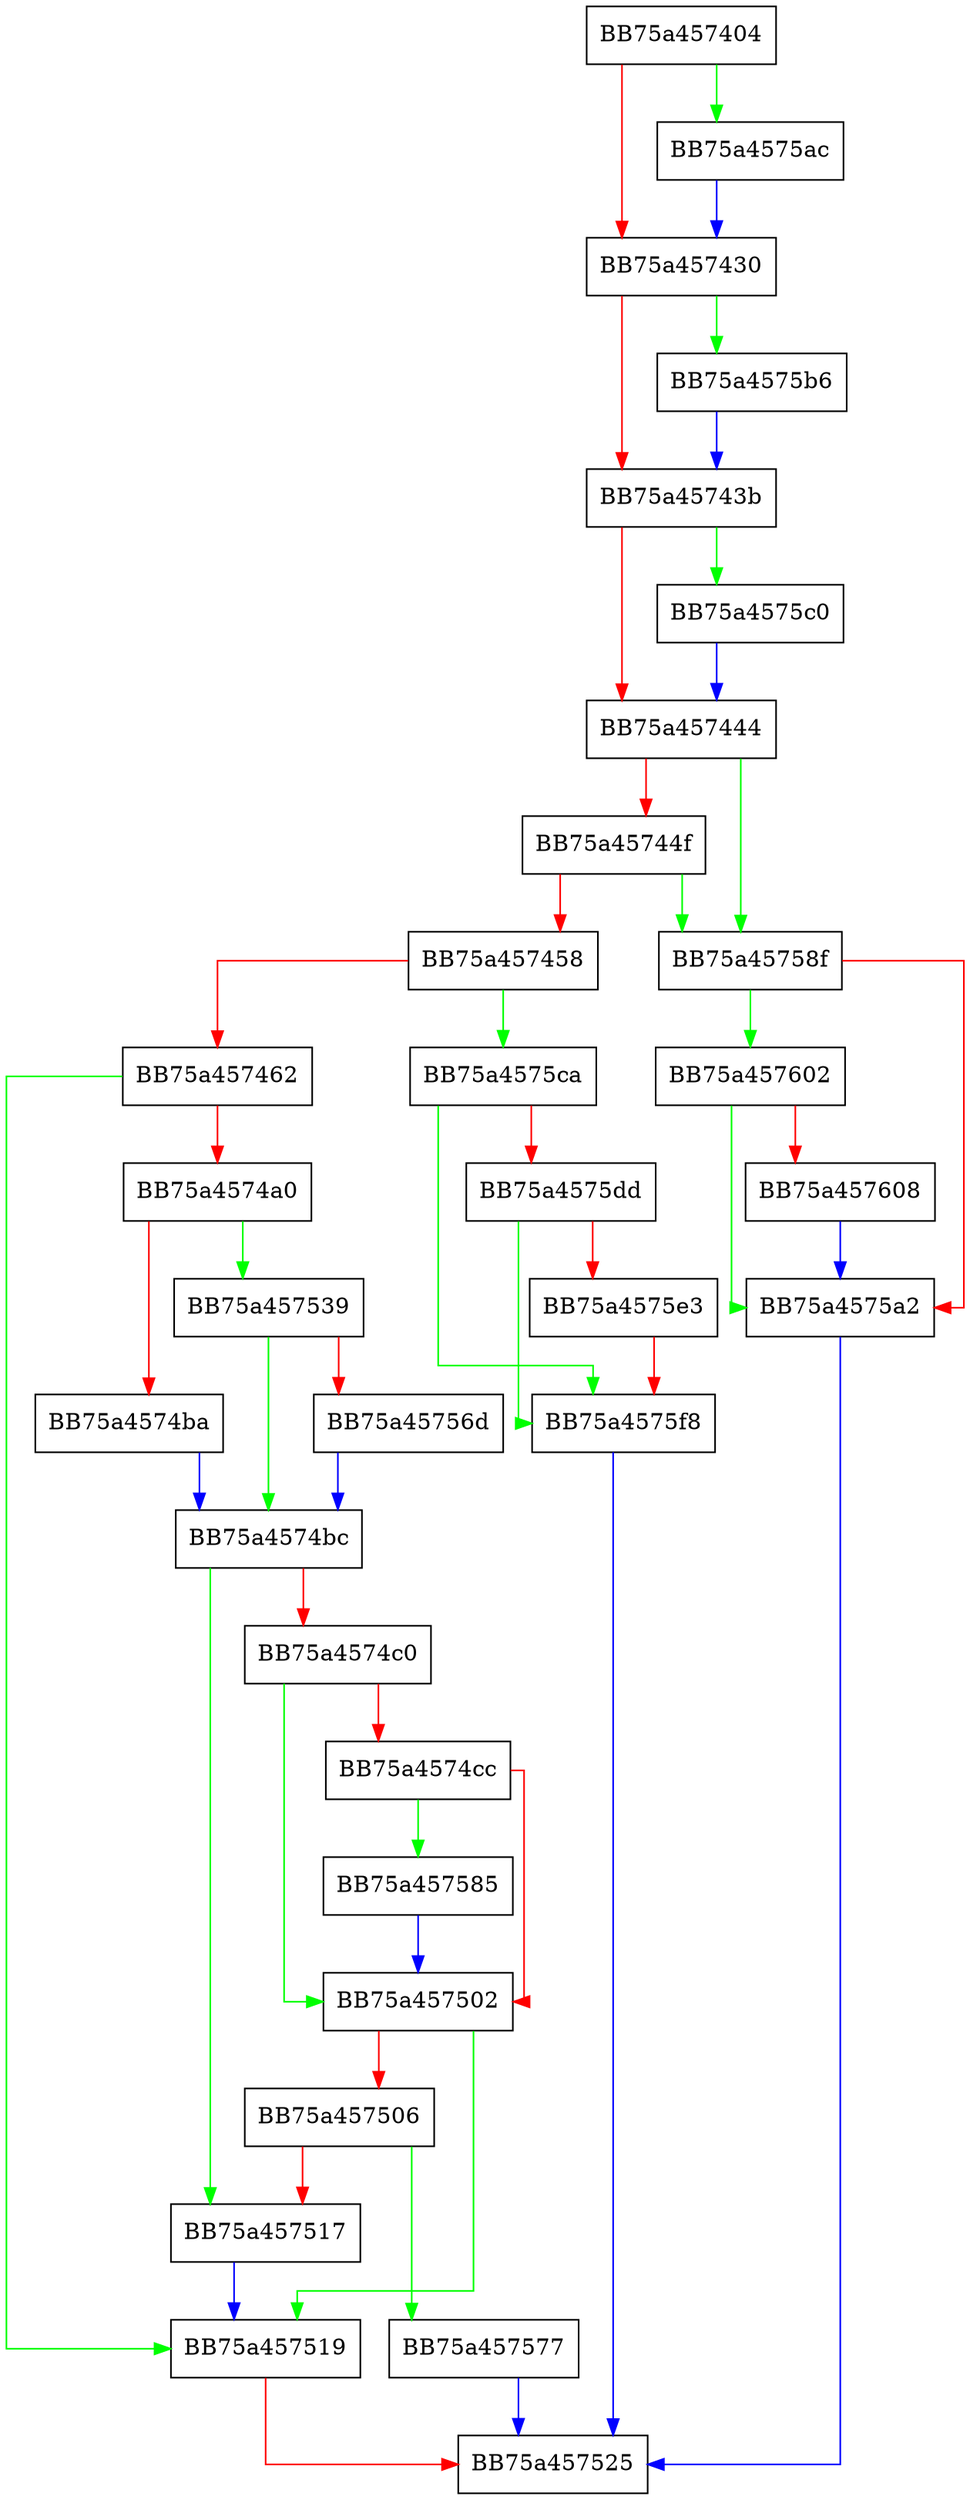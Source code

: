 digraph ObjectExists {
  node [shape="box"];
  graph [splines=ortho];
  BB75a457404 -> BB75a4575ac [color="green"];
  BB75a457404 -> BB75a457430 [color="red"];
  BB75a457430 -> BB75a4575b6 [color="green"];
  BB75a457430 -> BB75a45743b [color="red"];
  BB75a45743b -> BB75a4575c0 [color="green"];
  BB75a45743b -> BB75a457444 [color="red"];
  BB75a457444 -> BB75a45758f [color="green"];
  BB75a457444 -> BB75a45744f [color="red"];
  BB75a45744f -> BB75a45758f [color="green"];
  BB75a45744f -> BB75a457458 [color="red"];
  BB75a457458 -> BB75a4575ca [color="green"];
  BB75a457458 -> BB75a457462 [color="red"];
  BB75a457462 -> BB75a457519 [color="green"];
  BB75a457462 -> BB75a4574a0 [color="red"];
  BB75a4574a0 -> BB75a457539 [color="green"];
  BB75a4574a0 -> BB75a4574ba [color="red"];
  BB75a4574ba -> BB75a4574bc [color="blue"];
  BB75a4574bc -> BB75a457517 [color="green"];
  BB75a4574bc -> BB75a4574c0 [color="red"];
  BB75a4574c0 -> BB75a457502 [color="green"];
  BB75a4574c0 -> BB75a4574cc [color="red"];
  BB75a4574cc -> BB75a457585 [color="green"];
  BB75a4574cc -> BB75a457502 [color="red"];
  BB75a457502 -> BB75a457519 [color="green"];
  BB75a457502 -> BB75a457506 [color="red"];
  BB75a457506 -> BB75a457577 [color="green"];
  BB75a457506 -> BB75a457517 [color="red"];
  BB75a457517 -> BB75a457519 [color="blue"];
  BB75a457519 -> BB75a457525 [color="red"];
  BB75a457539 -> BB75a4574bc [color="green"];
  BB75a457539 -> BB75a45756d [color="red"];
  BB75a45756d -> BB75a4574bc [color="blue"];
  BB75a457577 -> BB75a457525 [color="blue"];
  BB75a457585 -> BB75a457502 [color="blue"];
  BB75a45758f -> BB75a457602 [color="green"];
  BB75a45758f -> BB75a4575a2 [color="red"];
  BB75a4575a2 -> BB75a457525 [color="blue"];
  BB75a4575ac -> BB75a457430 [color="blue"];
  BB75a4575b6 -> BB75a45743b [color="blue"];
  BB75a4575c0 -> BB75a457444 [color="blue"];
  BB75a4575ca -> BB75a4575f8 [color="green"];
  BB75a4575ca -> BB75a4575dd [color="red"];
  BB75a4575dd -> BB75a4575f8 [color="green"];
  BB75a4575dd -> BB75a4575e3 [color="red"];
  BB75a4575e3 -> BB75a4575f8 [color="red"];
  BB75a4575f8 -> BB75a457525 [color="blue"];
  BB75a457602 -> BB75a4575a2 [color="green"];
  BB75a457602 -> BB75a457608 [color="red"];
  BB75a457608 -> BB75a4575a2 [color="blue"];
}